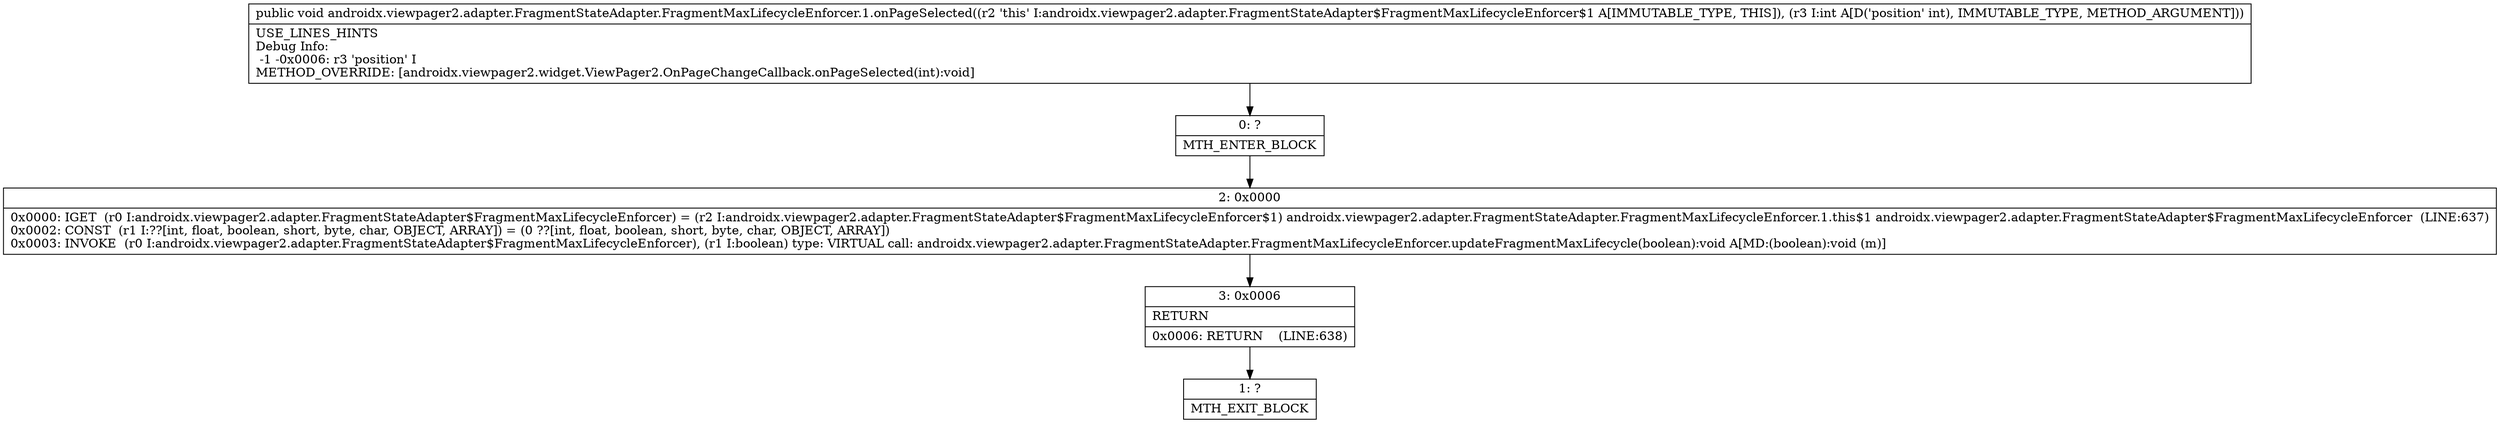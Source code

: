 digraph "CFG forandroidx.viewpager2.adapter.FragmentStateAdapter.FragmentMaxLifecycleEnforcer.1.onPageSelected(I)V" {
Node_0 [shape=record,label="{0\:\ ?|MTH_ENTER_BLOCK\l}"];
Node_2 [shape=record,label="{2\:\ 0x0000|0x0000: IGET  (r0 I:androidx.viewpager2.adapter.FragmentStateAdapter$FragmentMaxLifecycleEnforcer) = (r2 I:androidx.viewpager2.adapter.FragmentStateAdapter$FragmentMaxLifecycleEnforcer$1) androidx.viewpager2.adapter.FragmentStateAdapter.FragmentMaxLifecycleEnforcer.1.this$1 androidx.viewpager2.adapter.FragmentStateAdapter$FragmentMaxLifecycleEnforcer  (LINE:637)\l0x0002: CONST  (r1 I:??[int, float, boolean, short, byte, char, OBJECT, ARRAY]) = (0 ??[int, float, boolean, short, byte, char, OBJECT, ARRAY]) \l0x0003: INVOKE  (r0 I:androidx.viewpager2.adapter.FragmentStateAdapter$FragmentMaxLifecycleEnforcer), (r1 I:boolean) type: VIRTUAL call: androidx.viewpager2.adapter.FragmentStateAdapter.FragmentMaxLifecycleEnforcer.updateFragmentMaxLifecycle(boolean):void A[MD:(boolean):void (m)]\l}"];
Node_3 [shape=record,label="{3\:\ 0x0006|RETURN\l|0x0006: RETURN    (LINE:638)\l}"];
Node_1 [shape=record,label="{1\:\ ?|MTH_EXIT_BLOCK\l}"];
MethodNode[shape=record,label="{public void androidx.viewpager2.adapter.FragmentStateAdapter.FragmentMaxLifecycleEnforcer.1.onPageSelected((r2 'this' I:androidx.viewpager2.adapter.FragmentStateAdapter$FragmentMaxLifecycleEnforcer$1 A[IMMUTABLE_TYPE, THIS]), (r3 I:int A[D('position' int), IMMUTABLE_TYPE, METHOD_ARGUMENT]))  | USE_LINES_HINTS\lDebug Info:\l  \-1 \-0x0006: r3 'position' I\lMETHOD_OVERRIDE: [androidx.viewpager2.widget.ViewPager2.OnPageChangeCallback.onPageSelected(int):void]\l}"];
MethodNode -> Node_0;Node_0 -> Node_2;
Node_2 -> Node_3;
Node_3 -> Node_1;
}

